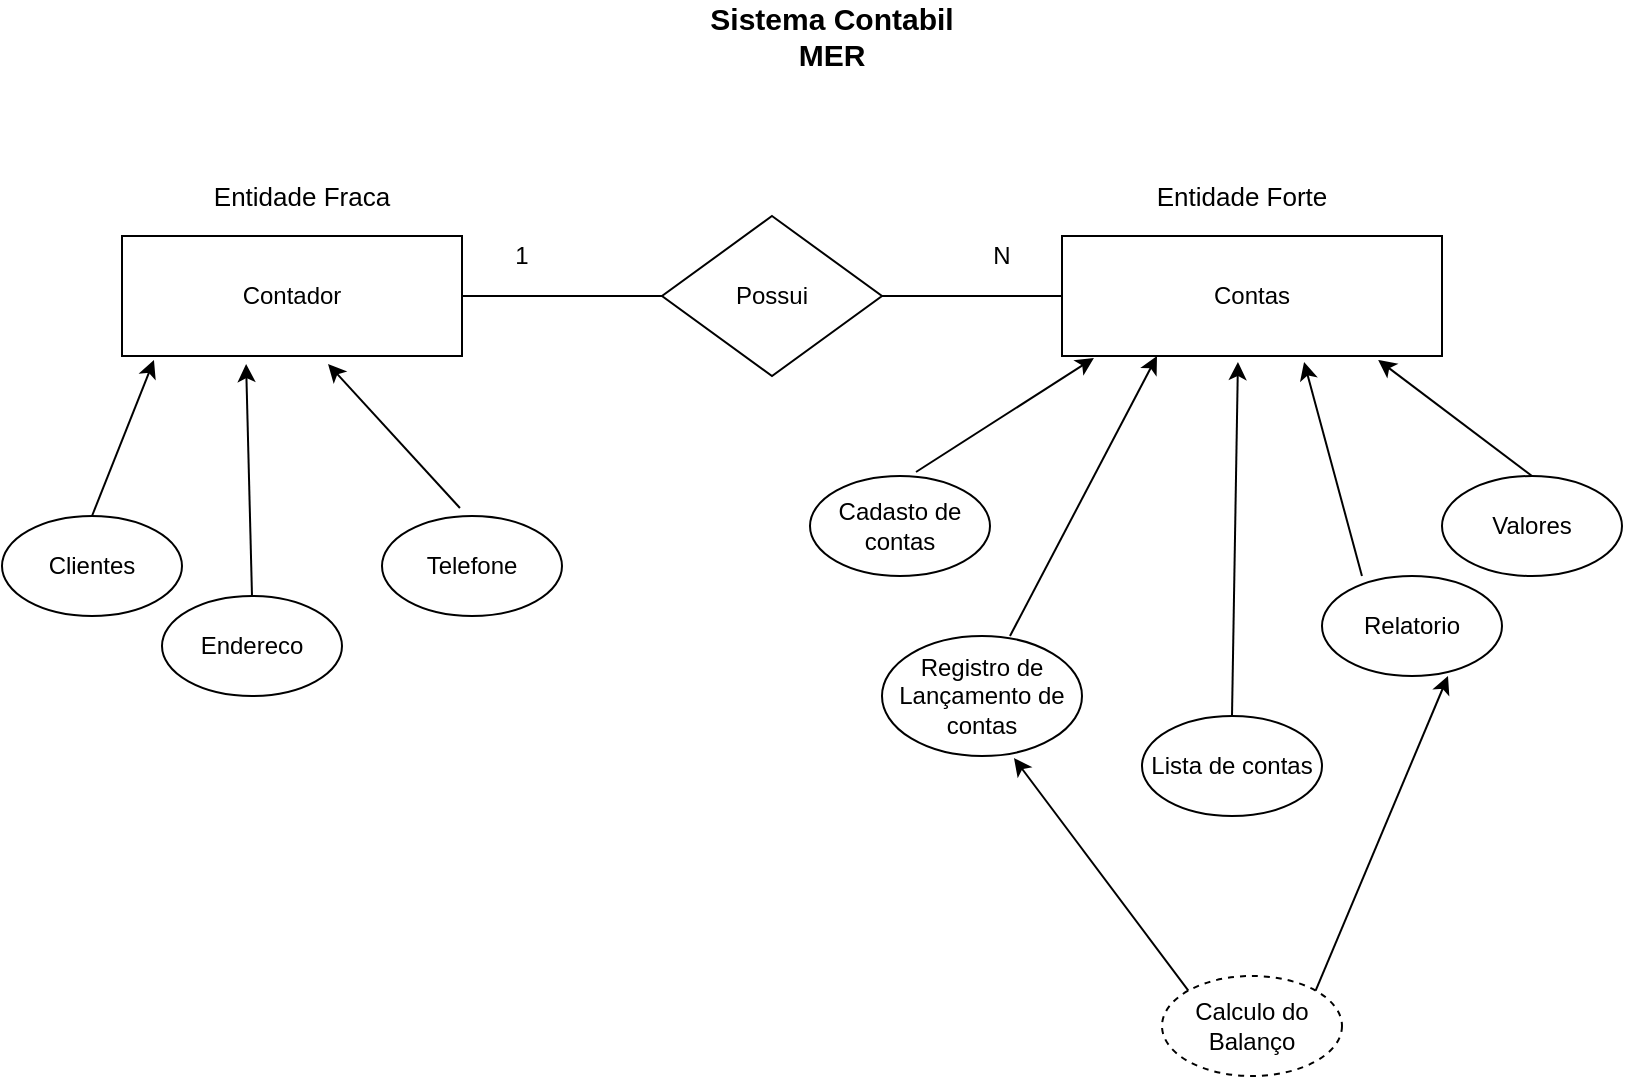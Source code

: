 <mxfile version="13.6.6" type="device"><diagram id="CY5hPr0EgI3ek6DZW92q" name="Page-1"><mxGraphModel dx="868" dy="433" grid="1" gridSize="10" guides="1" tooltips="1" connect="1" arrows="1" fold="1" page="1" pageScale="1" pageWidth="827" pageHeight="1169" math="0" shadow="0"><root><mxCell id="0"/><mxCell id="1" parent="0"/><mxCell id="NOocpi3bfPFq9oyxcKcN-1" value="Contador" style="rounded=0;whiteSpace=wrap;html=1;" vertex="1" parent="1"><mxGeometry x="70" y="120" width="170" height="60" as="geometry"/></mxCell><mxCell id="NOocpi3bfPFq9oyxcKcN-2" value="Possui" style="rhombus;whiteSpace=wrap;html=1;" vertex="1" parent="1"><mxGeometry x="340" y="110" width="110" height="80" as="geometry"/></mxCell><mxCell id="NOocpi3bfPFq9oyxcKcN-3" value="Contas" style="rounded=0;whiteSpace=wrap;html=1;" vertex="1" parent="1"><mxGeometry x="540" y="120" width="190" height="60" as="geometry"/></mxCell><mxCell id="NOocpi3bfPFq9oyxcKcN-4" value="" style="endArrow=none;html=1;exitX=1;exitY=0.5;exitDx=0;exitDy=0;entryX=0;entryY=0.5;entryDx=0;entryDy=0;" edge="1" parent="1" source="NOocpi3bfPFq9oyxcKcN-1" target="NOocpi3bfPFq9oyxcKcN-2"><mxGeometry width="50" height="50" relative="1" as="geometry"><mxPoint x="280" y="200" as="sourcePoint"/><mxPoint x="330" y="150" as="targetPoint"/></mxGeometry></mxCell><mxCell id="NOocpi3bfPFq9oyxcKcN-5" value="" style="endArrow=none;html=1;exitX=1;exitY=0.5;exitDx=0;exitDy=0;entryX=0;entryY=0.5;entryDx=0;entryDy=0;" edge="1" parent="1" source="NOocpi3bfPFq9oyxcKcN-2" target="NOocpi3bfPFq9oyxcKcN-3"><mxGeometry width="50" height="50" relative="1" as="geometry"><mxPoint x="460" y="150" as="sourcePoint"/><mxPoint x="510" y="100" as="targetPoint"/></mxGeometry></mxCell><mxCell id="NOocpi3bfPFq9oyxcKcN-6" value="1" style="text;html=1;strokeColor=none;fillColor=none;align=center;verticalAlign=middle;whiteSpace=wrap;rounded=0;" vertex="1" parent="1"><mxGeometry x="250" y="120" width="40" height="20" as="geometry"/></mxCell><mxCell id="NOocpi3bfPFq9oyxcKcN-7" value="N" style="text;html=1;strokeColor=none;fillColor=none;align=center;verticalAlign=middle;whiteSpace=wrap;rounded=0;" vertex="1" parent="1"><mxGeometry x="490" y="120" width="40" height="20" as="geometry"/></mxCell><mxCell id="NOocpi3bfPFq9oyxcKcN-8" value="Clientes" style="ellipse;whiteSpace=wrap;html=1;" vertex="1" parent="1"><mxGeometry x="10" y="260" width="90" height="50" as="geometry"/></mxCell><mxCell id="NOocpi3bfPFq9oyxcKcN-10" value="Endereco" style="ellipse;whiteSpace=wrap;html=1;" vertex="1" parent="1"><mxGeometry x="90" y="300" width="90" height="50" as="geometry"/></mxCell><mxCell id="NOocpi3bfPFq9oyxcKcN-11" value="Telefone" style="ellipse;whiteSpace=wrap;html=1;" vertex="1" parent="1"><mxGeometry x="200" y="260" width="90" height="50" as="geometry"/></mxCell><mxCell id="NOocpi3bfPFq9oyxcKcN-12" value="" style="endArrow=classic;html=1;exitX=0.5;exitY=0;exitDx=0;exitDy=0;entryX=0.094;entryY=1.033;entryDx=0;entryDy=0;entryPerimeter=0;" edge="1" parent="1" source="NOocpi3bfPFq9oyxcKcN-8" target="NOocpi3bfPFq9oyxcKcN-1"><mxGeometry width="50" height="50" relative="1" as="geometry"><mxPoint x="60" y="250" as="sourcePoint"/><mxPoint x="110" y="200" as="targetPoint"/></mxGeometry></mxCell><mxCell id="NOocpi3bfPFq9oyxcKcN-15" value="" style="endArrow=classic;html=1;exitX=0.5;exitY=0;exitDx=0;exitDy=0;entryX=0.365;entryY=1.067;entryDx=0;entryDy=0;entryPerimeter=0;" edge="1" parent="1" source="NOocpi3bfPFq9oyxcKcN-10" target="NOocpi3bfPFq9oyxcKcN-1"><mxGeometry width="50" height="50" relative="1" as="geometry"><mxPoint x="130" y="288.02" as="sourcePoint"/><mxPoint x="160.98" y="210.0" as="targetPoint"/></mxGeometry></mxCell><mxCell id="NOocpi3bfPFq9oyxcKcN-16" value="" style="endArrow=classic;html=1;exitX=0.433;exitY=-0.08;exitDx=0;exitDy=0;entryX=0.606;entryY=1.067;entryDx=0;entryDy=0;entryPerimeter=0;exitPerimeter=0;" edge="1" parent="1" source="NOocpi3bfPFq9oyxcKcN-11" target="NOocpi3bfPFq9oyxcKcN-1"><mxGeometry width="50" height="50" relative="1" as="geometry"><mxPoint x="75" y="280" as="sourcePoint"/><mxPoint x="105.98" y="201.98" as="targetPoint"/></mxGeometry></mxCell><mxCell id="NOocpi3bfPFq9oyxcKcN-17" value="Cadasto de contas" style="ellipse;whiteSpace=wrap;html=1;" vertex="1" parent="1"><mxGeometry x="414" y="240" width="90" height="50" as="geometry"/></mxCell><mxCell id="NOocpi3bfPFq9oyxcKcN-18" value="Registro de Lançamento de contas" style="ellipse;whiteSpace=wrap;html=1;" vertex="1" parent="1"><mxGeometry x="450" y="320" width="100" height="60" as="geometry"/></mxCell><mxCell id="NOocpi3bfPFq9oyxcKcN-19" value="Lista de contas" style="ellipse;whiteSpace=wrap;html=1;" vertex="1" parent="1"><mxGeometry x="580" y="360" width="90" height="50" as="geometry"/></mxCell><mxCell id="NOocpi3bfPFq9oyxcKcN-20" value="Relatorio" style="ellipse;whiteSpace=wrap;html=1;" vertex="1" parent="1"><mxGeometry x="670" y="290" width="90" height="50" as="geometry"/></mxCell><mxCell id="NOocpi3bfPFq9oyxcKcN-21" value="Valores" style="ellipse;whiteSpace=wrap;html=1;" vertex="1" parent="1"><mxGeometry x="730" y="240" width="90" height="50" as="geometry"/></mxCell><mxCell id="NOocpi3bfPFq9oyxcKcN-22" value="" style="endArrow=classic;html=1;exitX=0.589;exitY=-0.04;exitDx=0;exitDy=0;exitPerimeter=0;entryX=0.084;entryY=1.017;entryDx=0;entryDy=0;entryPerimeter=0;" edge="1" parent="1" source="NOocpi3bfPFq9oyxcKcN-17" target="NOocpi3bfPFq9oyxcKcN-3"><mxGeometry width="50" height="50" relative="1" as="geometry"><mxPoint x="500" y="240" as="sourcePoint"/><mxPoint x="550" y="190" as="targetPoint"/></mxGeometry></mxCell><mxCell id="NOocpi3bfPFq9oyxcKcN-23" value="" style="endArrow=classic;html=1;exitX=0.64;exitY=0;exitDx=0;exitDy=0;exitPerimeter=0;entryX=0.25;entryY=1;entryDx=0;entryDy=0;" edge="1" parent="1" source="NOocpi3bfPFq9oyxcKcN-18" target="NOocpi3bfPFq9oyxcKcN-3"><mxGeometry width="50" height="50" relative="1" as="geometry"><mxPoint x="477.01" y="248" as="sourcePoint"/><mxPoint x="565.96" y="191.02" as="targetPoint"/></mxGeometry></mxCell><mxCell id="NOocpi3bfPFq9oyxcKcN-24" value="" style="endArrow=classic;html=1;exitX=0.5;exitY=0;exitDx=0;exitDy=0;entryX=0.463;entryY=1.05;entryDx=0;entryDy=0;entryPerimeter=0;" edge="1" parent="1" source="NOocpi3bfPFq9oyxcKcN-19" target="NOocpi3bfPFq9oyxcKcN-3"><mxGeometry width="50" height="50" relative="1" as="geometry"><mxPoint x="487.01" y="258" as="sourcePoint"/><mxPoint x="575.96" y="201.02" as="targetPoint"/></mxGeometry></mxCell><mxCell id="NOocpi3bfPFq9oyxcKcN-25" value="" style="endArrow=classic;html=1;exitX=0.222;exitY=0;exitDx=0;exitDy=0;exitPerimeter=0;entryX=0.637;entryY=1.05;entryDx=0;entryDy=0;entryPerimeter=0;" edge="1" parent="1" source="NOocpi3bfPFq9oyxcKcN-20" target="NOocpi3bfPFq9oyxcKcN-3"><mxGeometry width="50" height="50" relative="1" as="geometry"><mxPoint x="497.01" y="268" as="sourcePoint"/><mxPoint x="585.96" y="211.02" as="targetPoint"/></mxGeometry></mxCell><mxCell id="NOocpi3bfPFq9oyxcKcN-26" value="" style="endArrow=classic;html=1;exitX=0.5;exitY=0;exitDx=0;exitDy=0;entryX=0.832;entryY=1.033;entryDx=0;entryDy=0;entryPerimeter=0;" edge="1" parent="1" source="NOocpi3bfPFq9oyxcKcN-21" target="NOocpi3bfPFq9oyxcKcN-3"><mxGeometry width="50" height="50" relative="1" as="geometry"><mxPoint x="507.01" y="278" as="sourcePoint"/><mxPoint x="595.96" y="221.02" as="targetPoint"/></mxGeometry></mxCell><mxCell id="NOocpi3bfPFq9oyxcKcN-27" value="Calculo do Balanço" style="ellipse;whiteSpace=wrap;html=1;dashed=1;" vertex="1" parent="1"><mxGeometry x="590" y="490" width="90" height="50" as="geometry"/></mxCell><mxCell id="NOocpi3bfPFq9oyxcKcN-28" value="" style="endArrow=classic;html=1;entryX=0.7;entryY=1;entryDx=0;entryDy=0;exitX=1;exitY=0;exitDx=0;exitDy=0;entryPerimeter=0;" edge="1" parent="1" source="NOocpi3bfPFq9oyxcKcN-27" target="NOocpi3bfPFq9oyxcKcN-20"><mxGeometry width="50" height="50" relative="1" as="geometry"><mxPoint x="670" y="470" as="sourcePoint"/><mxPoint x="597.5" y="190" as="targetPoint"/></mxGeometry></mxCell><mxCell id="NOocpi3bfPFq9oyxcKcN-29" value="" style="endArrow=classic;html=1;entryX=0.66;entryY=1.017;entryDx=0;entryDy=0;exitX=0;exitY=0;exitDx=0;exitDy=0;entryPerimeter=0;" edge="1" parent="1" source="NOocpi3bfPFq9oyxcKcN-27" target="NOocpi3bfPFq9oyxcKcN-18"><mxGeometry width="50" height="50" relative="1" as="geometry"><mxPoint x="600" y="480" as="sourcePoint"/><mxPoint x="607.5" y="200" as="targetPoint"/></mxGeometry></mxCell><mxCell id="NOocpi3bfPFq9oyxcKcN-30" value="Sistema Contabil MER" style="text;html=1;strokeColor=none;fillColor=none;align=center;verticalAlign=middle;whiteSpace=wrap;rounded=0;dashed=1;fontStyle=1;fontSize=15;" vertex="1" parent="1"><mxGeometry x="360" y="10" width="130" height="20" as="geometry"/></mxCell><mxCell id="NOocpi3bfPFq9oyxcKcN-31" value="Entidade Fraca" style="text;html=1;strokeColor=none;fillColor=none;align=center;verticalAlign=middle;whiteSpace=wrap;rounded=0;dashed=1;fontSize=13;" vertex="1" parent="1"><mxGeometry x="100" y="90" width="120" height="20" as="geometry"/></mxCell><mxCell id="NOocpi3bfPFq9oyxcKcN-32" value="Entidade Forte" style="text;html=1;strokeColor=none;fillColor=none;align=center;verticalAlign=middle;whiteSpace=wrap;rounded=0;dashed=1;fontSize=13;" vertex="1" parent="1"><mxGeometry x="570" y="90" width="120" height="20" as="geometry"/></mxCell></root></mxGraphModel></diagram></mxfile>